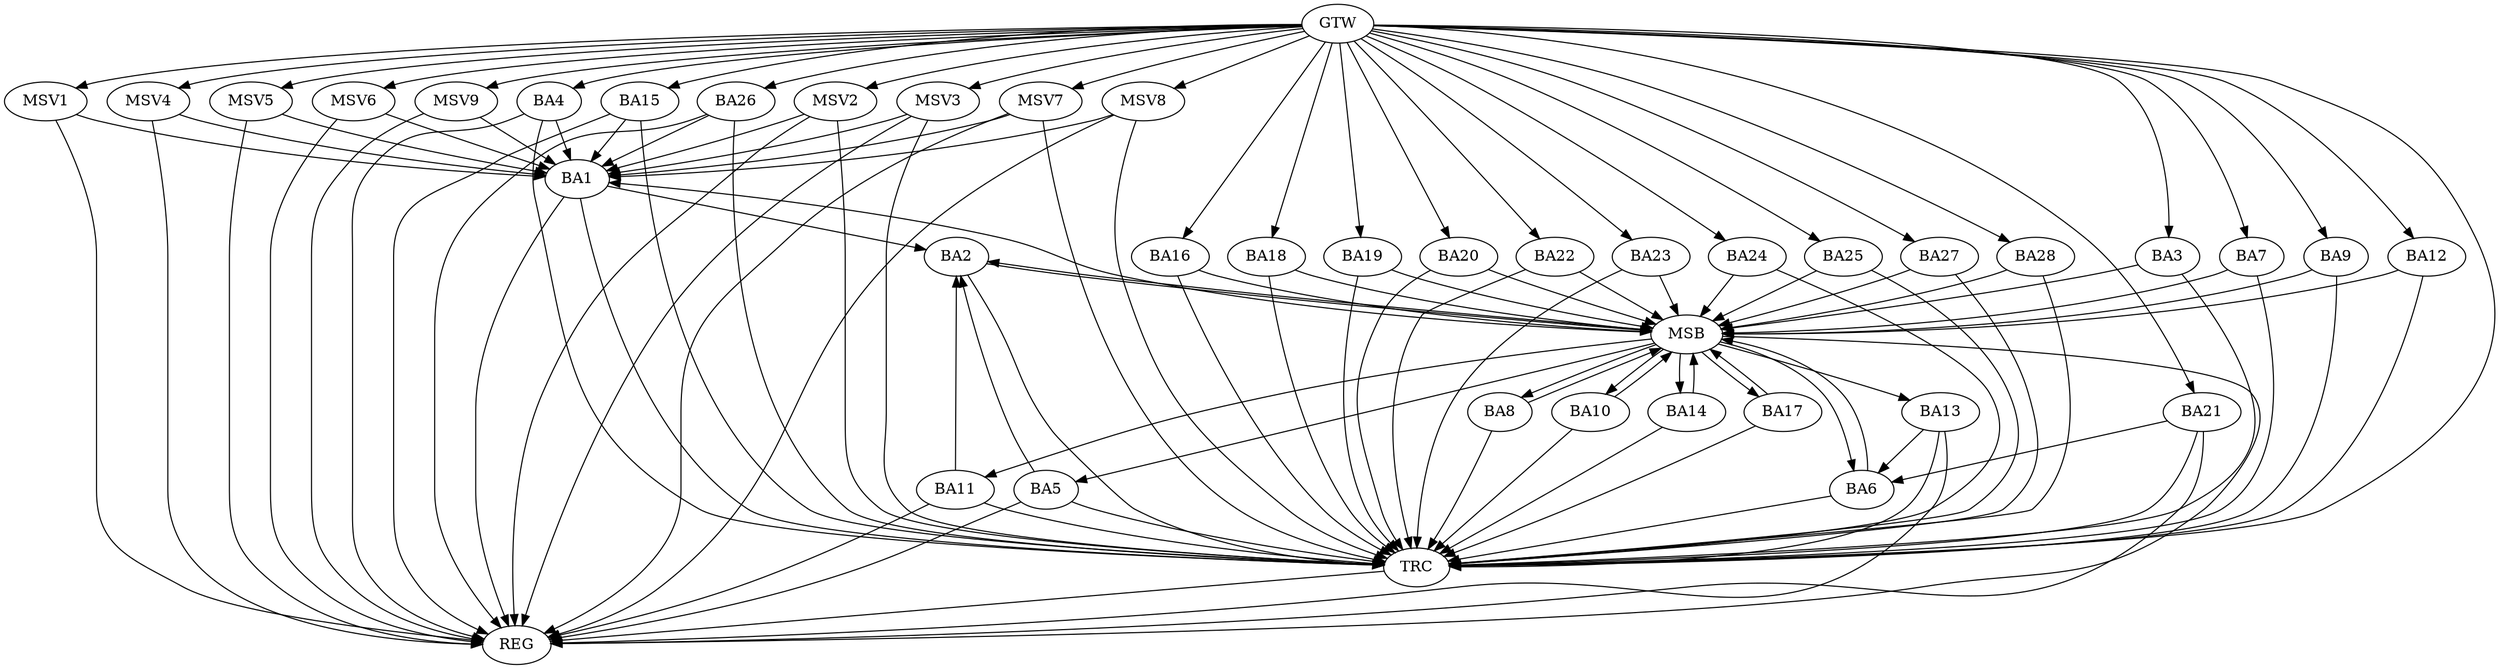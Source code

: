 strict digraph G {
  BA1 [ label="BA1" ];
  BA2 [ label="BA2" ];
  BA3 [ label="BA3" ];
  BA4 [ label="BA4" ];
  BA5 [ label="BA5" ];
  BA6 [ label="BA6" ];
  BA7 [ label="BA7" ];
  BA8 [ label="BA8" ];
  BA9 [ label="BA9" ];
  BA10 [ label="BA10" ];
  BA11 [ label="BA11" ];
  BA12 [ label="BA12" ];
  BA13 [ label="BA13" ];
  BA14 [ label="BA14" ];
  BA15 [ label="BA15" ];
  BA16 [ label="BA16" ];
  BA17 [ label="BA17" ];
  BA18 [ label="BA18" ];
  BA19 [ label="BA19" ];
  BA20 [ label="BA20" ];
  BA21 [ label="BA21" ];
  BA22 [ label="BA22" ];
  BA23 [ label="BA23" ];
  BA24 [ label="BA24" ];
  BA25 [ label="BA25" ];
  BA26 [ label="BA26" ];
  BA27 [ label="BA27" ];
  BA28 [ label="BA28" ];
  GTW [ label="GTW" ];
  REG [ label="REG" ];
  MSB [ label="MSB" ];
  TRC [ label="TRC" ];
  MSV1 [ label="MSV1" ];
  MSV2 [ label="MSV2" ];
  MSV3 [ label="MSV3" ];
  MSV4 [ label="MSV4" ];
  MSV5 [ label="MSV5" ];
  MSV6 [ label="MSV6" ];
  MSV7 [ label="MSV7" ];
  MSV8 [ label="MSV8" ];
  MSV9 [ label="MSV9" ];
  BA1 -> BA2;
  BA4 -> BA1;
  BA5 -> BA2;
  BA11 -> BA2;
  BA13 -> BA6;
  BA15 -> BA1;
  BA21 -> BA6;
  BA26 -> BA1;
  GTW -> BA3;
  GTW -> BA4;
  GTW -> BA7;
  GTW -> BA9;
  GTW -> BA12;
  GTW -> BA15;
  GTW -> BA16;
  GTW -> BA18;
  GTW -> BA19;
  GTW -> BA20;
  GTW -> BA21;
  GTW -> BA22;
  GTW -> BA23;
  GTW -> BA24;
  GTW -> BA25;
  GTW -> BA26;
  GTW -> BA27;
  GTW -> BA28;
  BA1 -> REG;
  BA4 -> REG;
  BA5 -> REG;
  BA11 -> REG;
  BA13 -> REG;
  BA15 -> REG;
  BA21 -> REG;
  BA26 -> REG;
  BA2 -> MSB;
  MSB -> BA1;
  MSB -> REG;
  BA3 -> MSB;
  BA6 -> MSB;
  MSB -> BA2;
  BA7 -> MSB;
  MSB -> BA6;
  BA8 -> MSB;
  BA9 -> MSB;
  BA10 -> MSB;
  MSB -> BA5;
  BA12 -> MSB;
  BA14 -> MSB;
  BA16 -> MSB;
  MSB -> BA13;
  BA17 -> MSB;
  MSB -> BA14;
  BA18 -> MSB;
  BA19 -> MSB;
  MSB -> BA17;
  BA20 -> MSB;
  MSB -> BA11;
  BA22 -> MSB;
  MSB -> BA10;
  BA23 -> MSB;
  BA24 -> MSB;
  BA25 -> MSB;
  MSB -> BA8;
  BA27 -> MSB;
  BA28 -> MSB;
  BA1 -> TRC;
  BA2 -> TRC;
  BA3 -> TRC;
  BA4 -> TRC;
  BA5 -> TRC;
  BA6 -> TRC;
  BA7 -> TRC;
  BA8 -> TRC;
  BA9 -> TRC;
  BA10 -> TRC;
  BA11 -> TRC;
  BA12 -> TRC;
  BA13 -> TRC;
  BA14 -> TRC;
  BA15 -> TRC;
  BA16 -> TRC;
  BA17 -> TRC;
  BA18 -> TRC;
  BA19 -> TRC;
  BA20 -> TRC;
  BA21 -> TRC;
  BA22 -> TRC;
  BA23 -> TRC;
  BA24 -> TRC;
  BA25 -> TRC;
  BA26 -> TRC;
  BA27 -> TRC;
  BA28 -> TRC;
  GTW -> TRC;
  TRC -> REG;
  MSV1 -> BA1;
  GTW -> MSV1;
  MSV1 -> REG;
  MSV2 -> BA1;
  MSV3 -> BA1;
  GTW -> MSV2;
  MSV2 -> REG;
  MSV2 -> TRC;
  GTW -> MSV3;
  MSV3 -> REG;
  MSV3 -> TRC;
  MSV4 -> BA1;
  MSV5 -> BA1;
  GTW -> MSV4;
  MSV4 -> REG;
  GTW -> MSV5;
  MSV5 -> REG;
  MSV6 -> BA1;
  GTW -> MSV6;
  MSV6 -> REG;
  MSV7 -> BA1;
  MSV8 -> BA1;
  GTW -> MSV7;
  MSV7 -> REG;
  MSV7 -> TRC;
  GTW -> MSV8;
  MSV8 -> REG;
  MSV8 -> TRC;
  MSV9 -> BA1;
  GTW -> MSV9;
  MSV9 -> REG;
}
